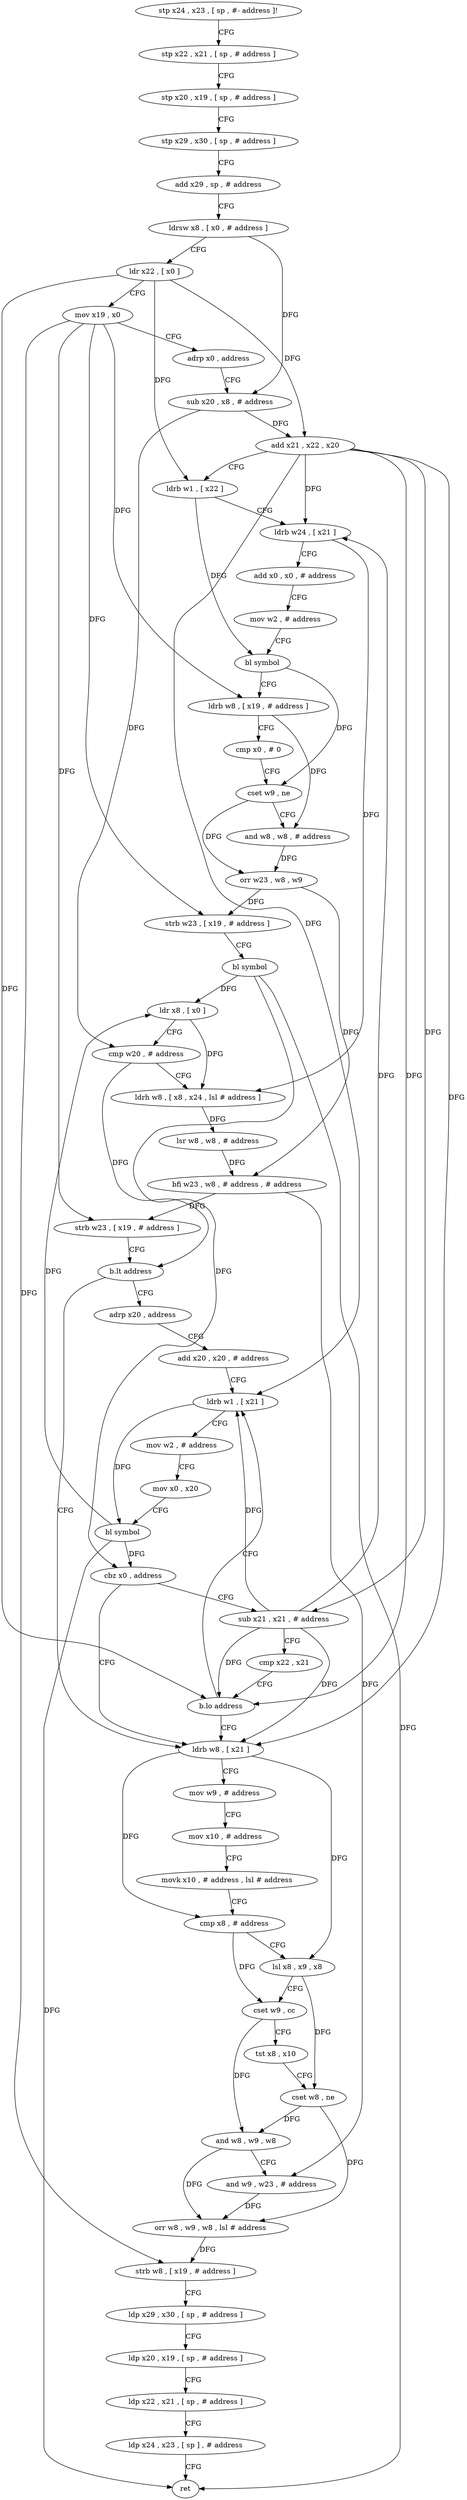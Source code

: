 digraph "func" {
"4205252" [label = "stp x24 , x23 , [ sp , #- address ]!" ]
"4205256" [label = "stp x22 , x21 , [ sp , # address ]" ]
"4205260" [label = "stp x20 , x19 , [ sp , # address ]" ]
"4205264" [label = "stp x29 , x30 , [ sp , # address ]" ]
"4205268" [label = "add x29 , sp , # address" ]
"4205272" [label = "ldrsw x8 , [ x0 , # address ]" ]
"4205276" [label = "ldr x22 , [ x0 ]" ]
"4205280" [label = "mov x19 , x0" ]
"4205284" [label = "adrp x0 , address" ]
"4205288" [label = "sub x20 , x8 , # address" ]
"4205292" [label = "add x21 , x22 , x20" ]
"4205296" [label = "ldrb w1 , [ x22 ]" ]
"4205300" [label = "ldrb w24 , [ x21 ]" ]
"4205304" [label = "add x0 , x0 , # address" ]
"4205308" [label = "mov w2 , # address" ]
"4205312" [label = "bl symbol" ]
"4205316" [label = "ldrb w8 , [ x19 , # address ]" ]
"4205320" [label = "cmp x0 , # 0" ]
"4205324" [label = "cset w9 , ne" ]
"4205328" [label = "and w8 , w8 , # address" ]
"4205332" [label = "orr w23 , w8 , w9" ]
"4205336" [label = "strb w23 , [ x19 , # address ]" ]
"4205340" [label = "bl symbol" ]
"4205344" [label = "ldr x8 , [ x0 ]" ]
"4205348" [label = "cmp w20 , # address" ]
"4205352" [label = "ldrh w8 , [ x8 , x24 , lsl # address ]" ]
"4205356" [label = "lsr w8 , w8 , # address" ]
"4205360" [label = "bfi w23 , w8 , # address , # address" ]
"4205364" [label = "strb w23 , [ x19 , # address ]" ]
"4205368" [label = "b.lt address" ]
"4205412" [label = "ldrb w8 , [ x21 ]" ]
"4205372" [label = "adrp x20 , address" ]
"4205416" [label = "mov w9 , # address" ]
"4205420" [label = "mov x10 , # address" ]
"4205424" [label = "movk x10 , # address , lsl # address" ]
"4205428" [label = "cmp x8 , # address" ]
"4205432" [label = "lsl x8 , x9 , x8" ]
"4205436" [label = "cset w9 , cc" ]
"4205440" [label = "tst x8 , x10" ]
"4205444" [label = "cset w8 , ne" ]
"4205448" [label = "and w8 , w9 , w8" ]
"4205452" [label = "and w9 , w23 , # address" ]
"4205456" [label = "orr w8 , w9 , w8 , lsl # address" ]
"4205460" [label = "strb w8 , [ x19 , # address ]" ]
"4205464" [label = "ldp x29 , x30 , [ sp , # address ]" ]
"4205468" [label = "ldp x20 , x19 , [ sp , # address ]" ]
"4205472" [label = "ldp x22 , x21 , [ sp , # address ]" ]
"4205476" [label = "ldp x24 , x23 , [ sp ] , # address" ]
"4205480" [label = "ret" ]
"4205376" [label = "add x20 , x20 , # address" ]
"4205380" [label = "ldrb w1 , [ x21 ]" ]
"4205400" [label = "sub x21 , x21 , # address" ]
"4205404" [label = "cmp x22 , x21" ]
"4205408" [label = "b.lo address" ]
"4205384" [label = "mov w2 , # address" ]
"4205388" [label = "mov x0 , x20" ]
"4205392" [label = "bl symbol" ]
"4205396" [label = "cbz x0 , address" ]
"4205252" -> "4205256" [ label = "CFG" ]
"4205256" -> "4205260" [ label = "CFG" ]
"4205260" -> "4205264" [ label = "CFG" ]
"4205264" -> "4205268" [ label = "CFG" ]
"4205268" -> "4205272" [ label = "CFG" ]
"4205272" -> "4205276" [ label = "CFG" ]
"4205272" -> "4205288" [ label = "DFG" ]
"4205276" -> "4205280" [ label = "CFG" ]
"4205276" -> "4205292" [ label = "DFG" ]
"4205276" -> "4205296" [ label = "DFG" ]
"4205276" -> "4205408" [ label = "DFG" ]
"4205280" -> "4205284" [ label = "CFG" ]
"4205280" -> "4205316" [ label = "DFG" ]
"4205280" -> "4205336" [ label = "DFG" ]
"4205280" -> "4205364" [ label = "DFG" ]
"4205280" -> "4205460" [ label = "DFG" ]
"4205284" -> "4205288" [ label = "CFG" ]
"4205288" -> "4205292" [ label = "DFG" ]
"4205288" -> "4205348" [ label = "DFG" ]
"4205292" -> "4205296" [ label = "CFG" ]
"4205292" -> "4205300" [ label = "DFG" ]
"4205292" -> "4205412" [ label = "DFG" ]
"4205292" -> "4205380" [ label = "DFG" ]
"4205292" -> "4205400" [ label = "DFG" ]
"4205292" -> "4205408" [ label = "DFG" ]
"4205296" -> "4205300" [ label = "CFG" ]
"4205296" -> "4205312" [ label = "DFG" ]
"4205300" -> "4205304" [ label = "CFG" ]
"4205300" -> "4205352" [ label = "DFG" ]
"4205304" -> "4205308" [ label = "CFG" ]
"4205308" -> "4205312" [ label = "CFG" ]
"4205312" -> "4205316" [ label = "CFG" ]
"4205312" -> "4205324" [ label = "DFG" ]
"4205316" -> "4205320" [ label = "CFG" ]
"4205316" -> "4205328" [ label = "DFG" ]
"4205320" -> "4205324" [ label = "CFG" ]
"4205324" -> "4205328" [ label = "CFG" ]
"4205324" -> "4205332" [ label = "DFG" ]
"4205328" -> "4205332" [ label = "DFG" ]
"4205332" -> "4205336" [ label = "DFG" ]
"4205332" -> "4205360" [ label = "DFG" ]
"4205336" -> "4205340" [ label = "CFG" ]
"4205340" -> "4205344" [ label = "DFG" ]
"4205340" -> "4205396" [ label = "DFG" ]
"4205340" -> "4205480" [ label = "DFG" ]
"4205344" -> "4205348" [ label = "CFG" ]
"4205344" -> "4205352" [ label = "DFG" ]
"4205348" -> "4205352" [ label = "CFG" ]
"4205348" -> "4205368" [ label = "DFG" ]
"4205352" -> "4205356" [ label = "DFG" ]
"4205356" -> "4205360" [ label = "DFG" ]
"4205360" -> "4205364" [ label = "DFG" ]
"4205360" -> "4205452" [ label = "DFG" ]
"4205364" -> "4205368" [ label = "CFG" ]
"4205368" -> "4205412" [ label = "CFG" ]
"4205368" -> "4205372" [ label = "CFG" ]
"4205412" -> "4205416" [ label = "CFG" ]
"4205412" -> "4205428" [ label = "DFG" ]
"4205412" -> "4205432" [ label = "DFG" ]
"4205372" -> "4205376" [ label = "CFG" ]
"4205416" -> "4205420" [ label = "CFG" ]
"4205420" -> "4205424" [ label = "CFG" ]
"4205424" -> "4205428" [ label = "CFG" ]
"4205428" -> "4205432" [ label = "CFG" ]
"4205428" -> "4205436" [ label = "DFG" ]
"4205432" -> "4205436" [ label = "CFG" ]
"4205432" -> "4205444" [ label = "DFG" ]
"4205436" -> "4205440" [ label = "CFG" ]
"4205436" -> "4205448" [ label = "DFG" ]
"4205440" -> "4205444" [ label = "CFG" ]
"4205444" -> "4205448" [ label = "DFG" ]
"4205444" -> "4205456" [ label = "DFG" ]
"4205448" -> "4205452" [ label = "CFG" ]
"4205448" -> "4205456" [ label = "DFG" ]
"4205452" -> "4205456" [ label = "DFG" ]
"4205456" -> "4205460" [ label = "DFG" ]
"4205460" -> "4205464" [ label = "CFG" ]
"4205464" -> "4205468" [ label = "CFG" ]
"4205468" -> "4205472" [ label = "CFG" ]
"4205472" -> "4205476" [ label = "CFG" ]
"4205476" -> "4205480" [ label = "CFG" ]
"4205376" -> "4205380" [ label = "CFG" ]
"4205380" -> "4205384" [ label = "CFG" ]
"4205380" -> "4205392" [ label = "DFG" ]
"4205400" -> "4205404" [ label = "CFG" ]
"4205400" -> "4205300" [ label = "DFG" ]
"4205400" -> "4205412" [ label = "DFG" ]
"4205400" -> "4205380" [ label = "DFG" ]
"4205400" -> "4205408" [ label = "DFG" ]
"4205404" -> "4205408" [ label = "CFG" ]
"4205408" -> "4205380" [ label = "CFG" ]
"4205408" -> "4205412" [ label = "CFG" ]
"4205384" -> "4205388" [ label = "CFG" ]
"4205388" -> "4205392" [ label = "CFG" ]
"4205392" -> "4205396" [ label = "DFG" ]
"4205392" -> "4205344" [ label = "DFG" ]
"4205392" -> "4205480" [ label = "DFG" ]
"4205396" -> "4205412" [ label = "CFG" ]
"4205396" -> "4205400" [ label = "CFG" ]
}
